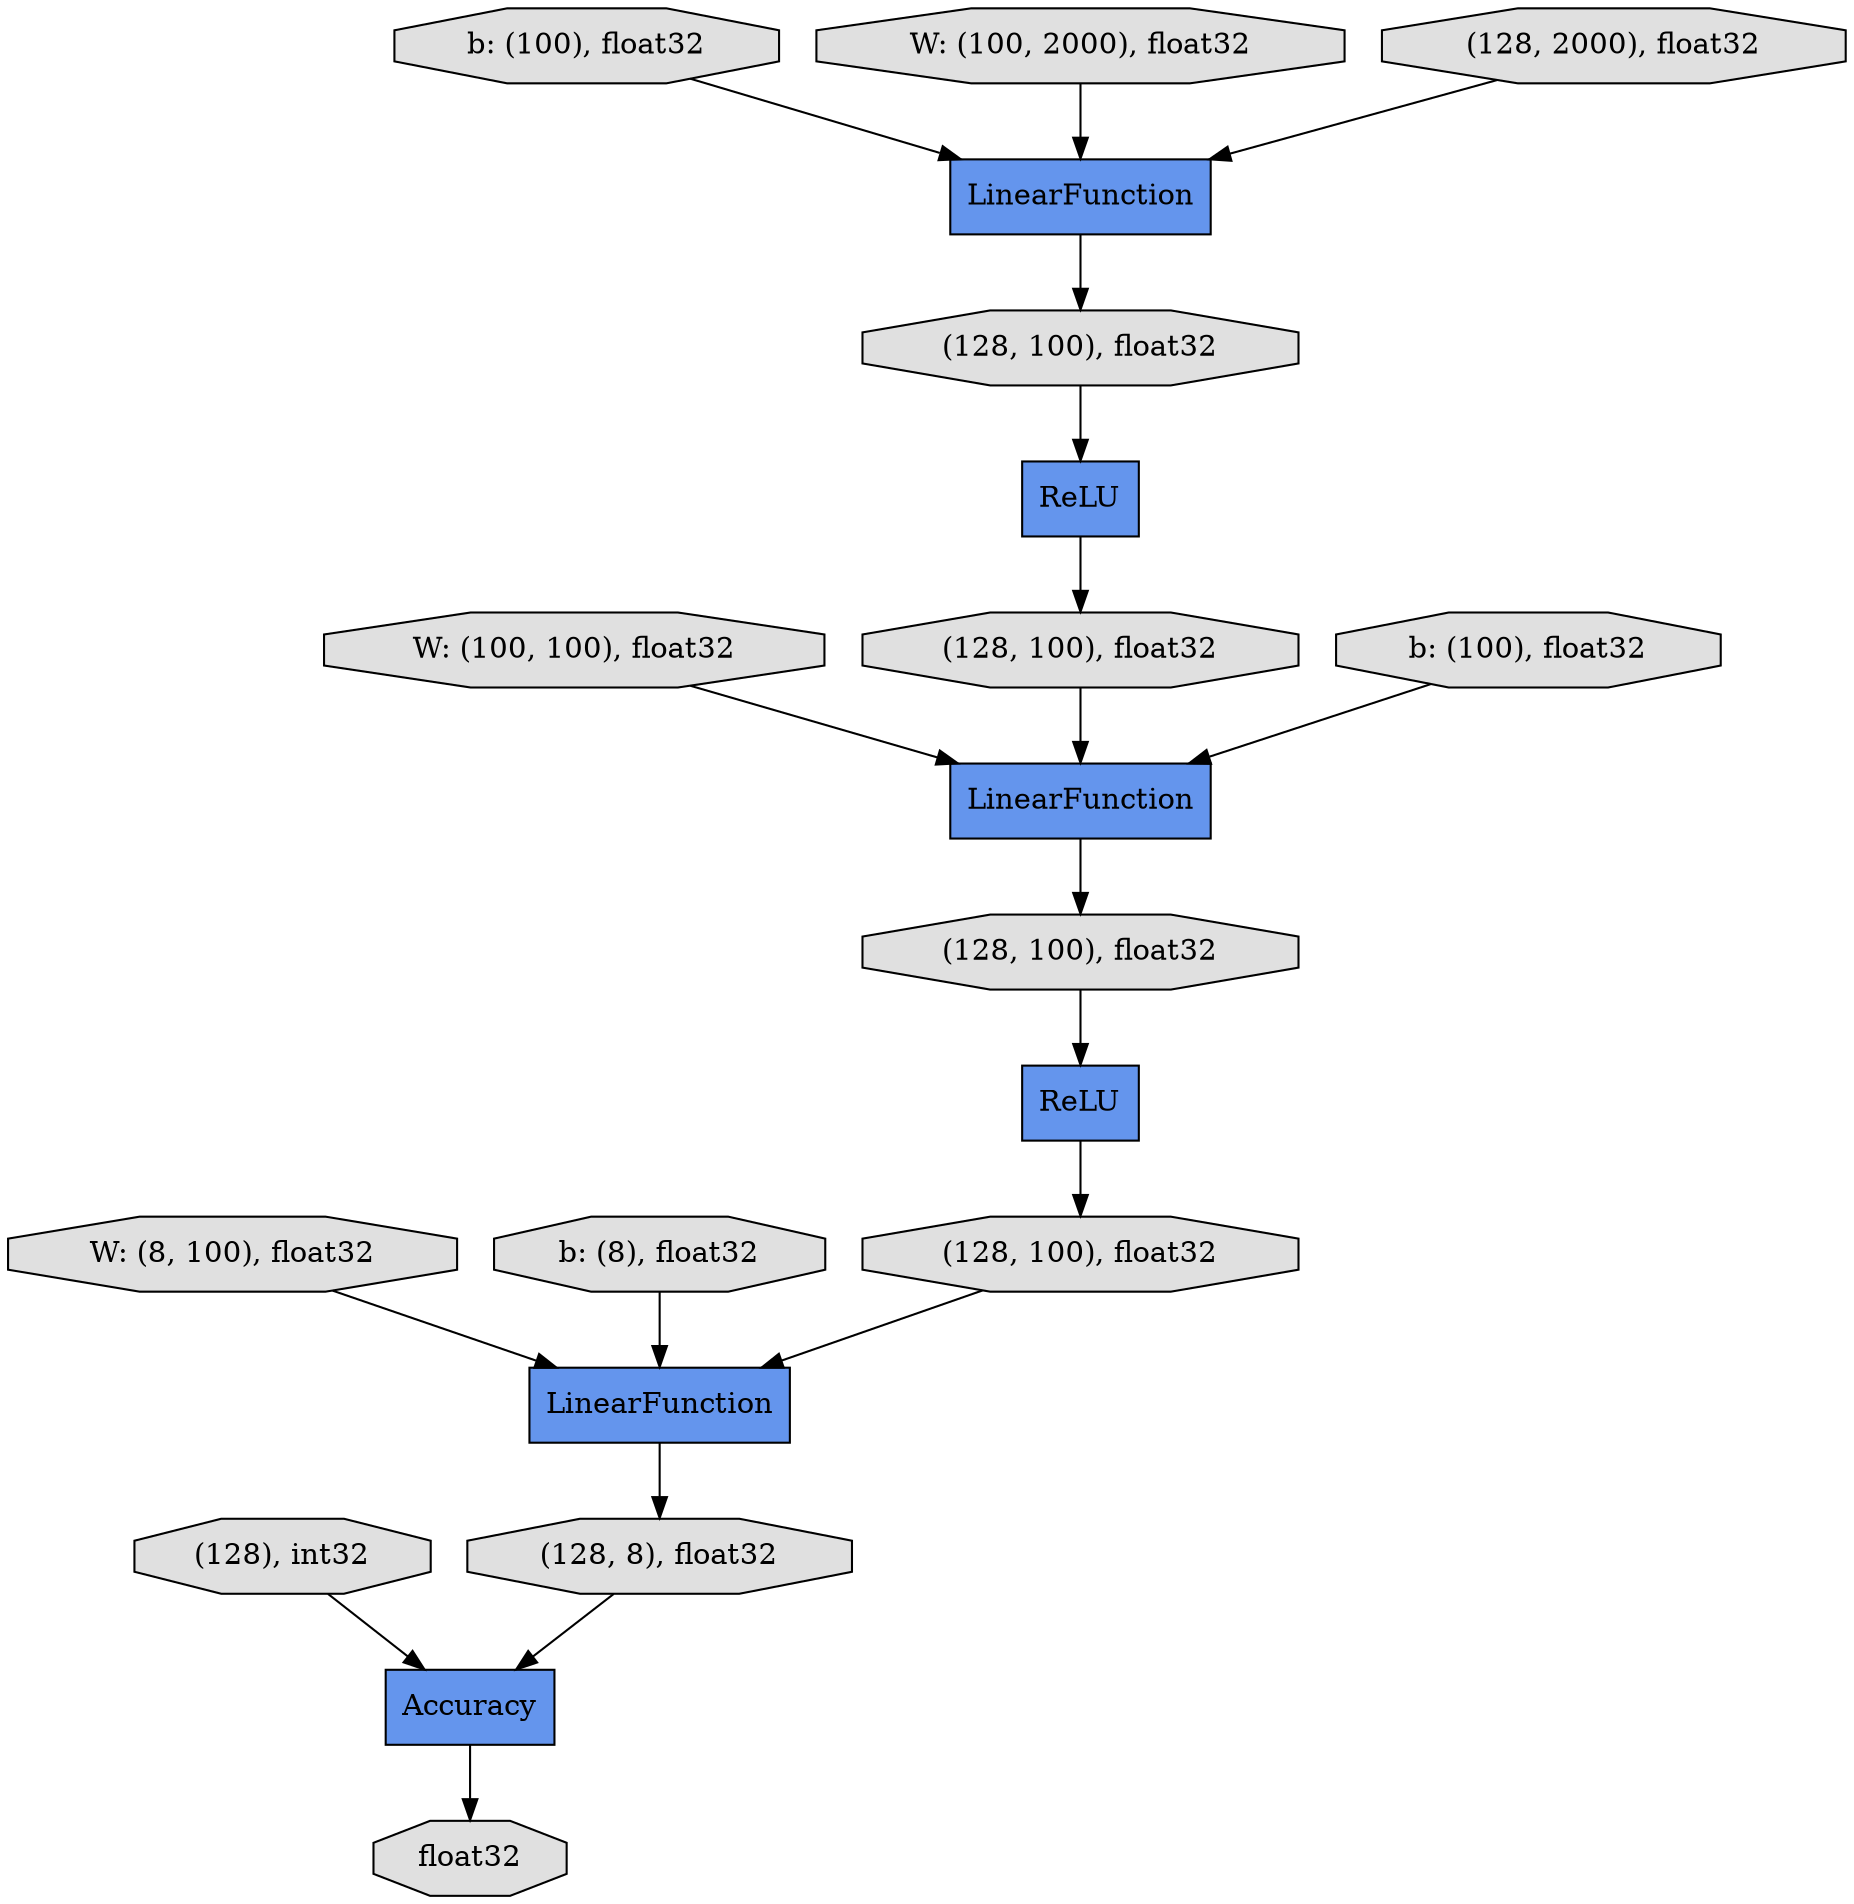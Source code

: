 digraph graphname{rankdir=TB;4585748752 [shape="octagon",style="filled",fillcolor="#E0E0E0",label="(128, 100), float32"];4585749008 [shape="record",style="filled",fillcolor="#6495ED",label="Accuracy"];4585749584 [shape="octagon",style="filled",fillcolor="#E0E0E0",label="(128), int32"];4585748240 [shape="record",style="filled",fillcolor="#6495ED",label="ReLU"];4585749136 [shape="octagon",style="filled",fillcolor="#E0E0E0",label="(128, 8), float32"];4585339664 [shape="octagon",style="filled",fillcolor="#E0E0E0",label="W: (100, 100), float32"];4585748688 [shape="record",style="filled",fillcolor="#6495ED",label="LinearFunction"];4561486416 [shape="octagon",style="filled",fillcolor="#E0E0E0",label="b: (100), float32"];4585749712 [shape="octagon",style="filled",fillcolor="#E0E0E0",label="float32"];4585748624 [shape="octagon",style="filled",fillcolor="#E0E0E0",label="(128, 100), float32"];4585337616 [shape="octagon",style="filled",fillcolor="#E0E0E0",label="W: (8, 100), float32"];4585748496 [shape="octagon",style="filled",fillcolor="#E0E0E0",label="(128, 100), float32"];4585748304 [shape="record",style="filled",fillcolor="#6495ED",label="ReLU"];4585748432 [shape="record",style="filled",fillcolor="#6495ED",label="LinearFunction"];4585338768 [shape="octagon",style="filled",fillcolor="#E0E0E0",label="b: (8), float32"];4585338896 [shape="octagon",style="filled",fillcolor="#E0E0E0",label="b: (100), float32"];4561485904 [shape="octagon",style="filled",fillcolor="#E0E0E0",label="W: (100, 2000), float32"];4585748944 [shape="octagon",style="filled",fillcolor="#E0E0E0",label="(128, 100), float32"];4585748176 [shape="record",style="filled",fillcolor="#6495ED",label="LinearFunction"];4585748368 [shape="octagon",style="filled",fillcolor="#E0E0E0",label="(128, 2000), float32"];4585748496 -> 4585748304;4585748432 -> 4585748752;4585749136 -> 4585749008;4585748240 -> 4585748944;4561486416 -> 4585748176;4585749008 -> 4585749712;4561485904 -> 4585748176;4585748368 -> 4585748176;4585748752 -> 4585748240;4585338768 -> 4585748688;4585748176 -> 4585748496;4585748304 -> 4585748624;4585339664 -> 4585748432;4585748944 -> 4585748688;4585337616 -> 4585748688;4585748688 -> 4585749136;4585338896 -> 4585748432;4585749584 -> 4585749008;4585748624 -> 4585748432;}